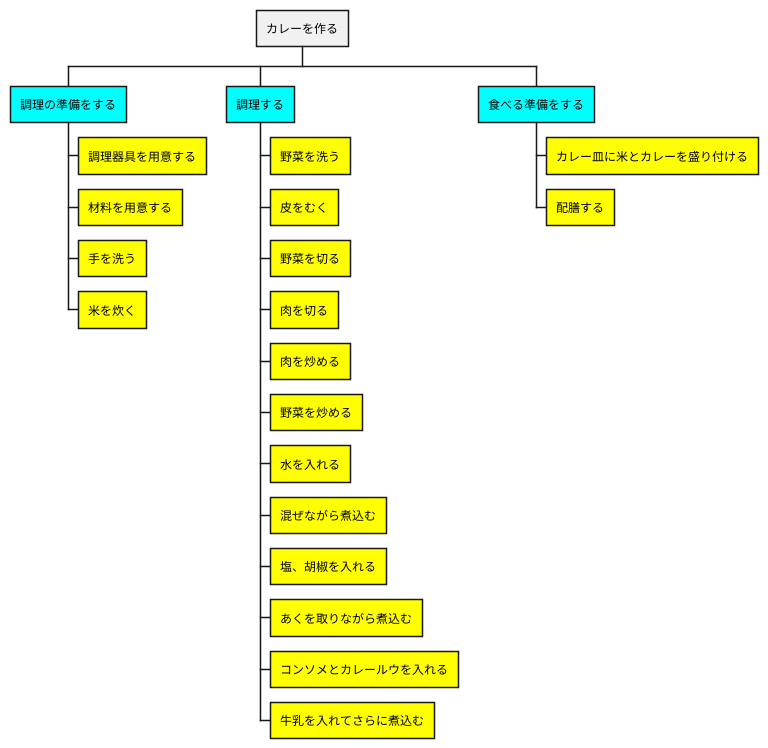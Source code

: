 @startwbs カレーを作る
* カレーを作る

**[#Aqua] 調理の準備をする
***[#Yellow] 調理器具を用意する
***[#Yellow] 材料を用意する
***[#Yellow] 手を洗う
***[#Yellow] 米を炊く

**[#Aqua] 調理する
***[#Yellow] 野菜を洗う
***[#Yellow] 皮をむく
***[#Yellow] 野菜を切る
***[#Yellow] 肉を切る
***[#Yellow] 肉を炒める
***[#Yellow] 野菜を炒める
***[#Yellow] 水を入れる
***[#Yellow] 混ぜながら煮込む
***[#Yellow] 塩、胡椒を入れる
***[#Yellow] あくを取りながら煮込む
***[#Yellow] コンソメとカレールウを入れる
***[#Yellow] 牛乳を入れてさらに煮込む

**[#Aqua] 食べる準備をする
***[#Yellow] カレー皿に米とカレーを盛り付ける
***[#Yellow] 配膳する
@endwbs
